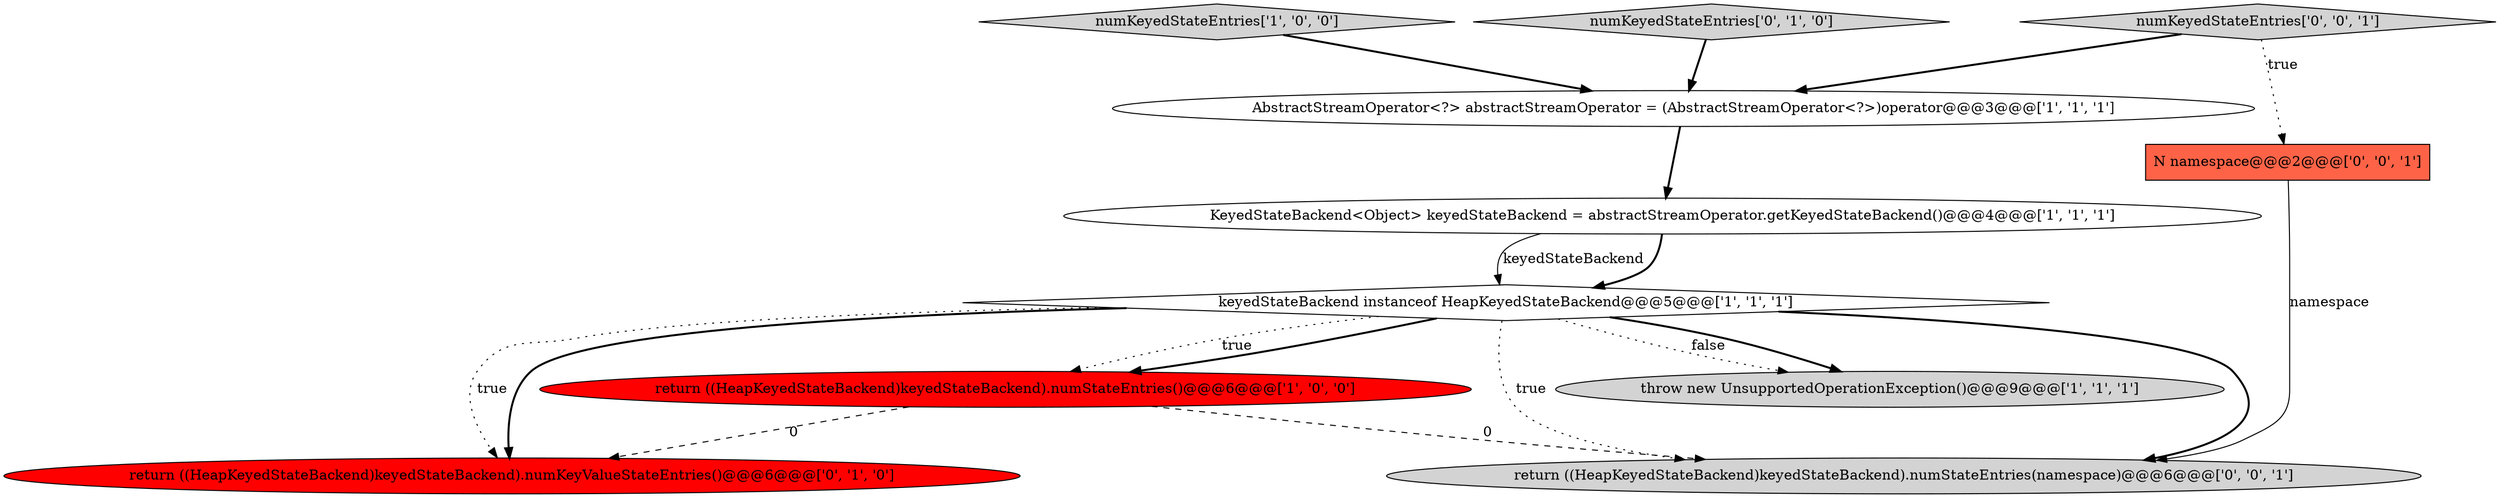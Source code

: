 digraph {
3 [style = filled, label = "KeyedStateBackend<Object> keyedStateBackend = abstractStreamOperator.getKeyedStateBackend()@@@4@@@['1', '1', '1']", fillcolor = white, shape = ellipse image = "AAA0AAABBB1BBB"];
0 [style = filled, label = "numKeyedStateEntries['1', '0', '0']", fillcolor = lightgray, shape = diamond image = "AAA0AAABBB1BBB"];
7 [style = filled, label = "return ((HeapKeyedStateBackend)keyedStateBackend).numKeyValueStateEntries()@@@6@@@['0', '1', '0']", fillcolor = red, shape = ellipse image = "AAA1AAABBB2BBB"];
9 [style = filled, label = "return ((HeapKeyedStateBackend)keyedStateBackend).numStateEntries(namespace)@@@6@@@['0', '0', '1']", fillcolor = lightgray, shape = ellipse image = "AAA0AAABBB3BBB"];
2 [style = filled, label = "keyedStateBackend instanceof HeapKeyedStateBackend@@@5@@@['1', '1', '1']", fillcolor = white, shape = diamond image = "AAA0AAABBB1BBB"];
4 [style = filled, label = "throw new UnsupportedOperationException()@@@9@@@['1', '1', '1']", fillcolor = lightgray, shape = ellipse image = "AAA0AAABBB1BBB"];
8 [style = filled, label = "numKeyedStateEntries['0', '0', '1']", fillcolor = lightgray, shape = diamond image = "AAA0AAABBB3BBB"];
5 [style = filled, label = "AbstractStreamOperator<?> abstractStreamOperator = (AbstractStreamOperator<?>)operator@@@3@@@['1', '1', '1']", fillcolor = white, shape = ellipse image = "AAA0AAABBB1BBB"];
1 [style = filled, label = "return ((HeapKeyedStateBackend)keyedStateBackend).numStateEntries()@@@6@@@['1', '0', '0']", fillcolor = red, shape = ellipse image = "AAA1AAABBB1BBB"];
6 [style = filled, label = "numKeyedStateEntries['0', '1', '0']", fillcolor = lightgray, shape = diamond image = "AAA0AAABBB2BBB"];
10 [style = filled, label = "N namespace@@@2@@@['0', '0', '1']", fillcolor = tomato, shape = box image = "AAA0AAABBB3BBB"];
5->3 [style = bold, label=""];
6->5 [style = bold, label=""];
1->9 [style = dashed, label="0"];
2->4 [style = dotted, label="false"];
2->7 [style = bold, label=""];
2->9 [style = bold, label=""];
2->9 [style = dotted, label="true"];
3->2 [style = bold, label=""];
8->5 [style = bold, label=""];
10->9 [style = solid, label="namespace"];
8->10 [style = dotted, label="true"];
1->7 [style = dashed, label="0"];
2->4 [style = bold, label=""];
2->1 [style = dotted, label="true"];
3->2 [style = solid, label="keyedStateBackend"];
2->1 [style = bold, label=""];
2->7 [style = dotted, label="true"];
0->5 [style = bold, label=""];
}
